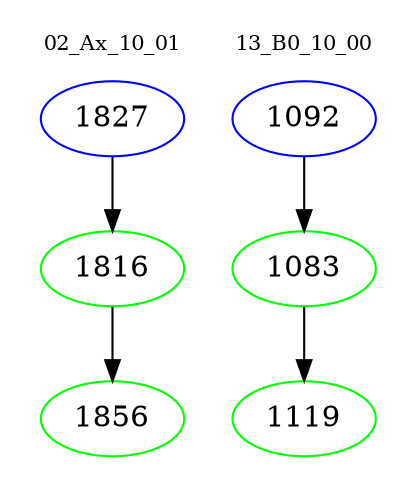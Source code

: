 digraph{
subgraph cluster_0 {
color = white
label = "02_Ax_10_01";
fontsize=10;
T0_1827 [label="1827", color="blue"]
T0_1827 -> T0_1816 [color="black"]
T0_1816 [label="1816", color="green"]
T0_1816 -> T0_1856 [color="black"]
T0_1856 [label="1856", color="green"]
}
subgraph cluster_1 {
color = white
label = "13_B0_10_00";
fontsize=10;
T1_1092 [label="1092", color="blue"]
T1_1092 -> T1_1083 [color="black"]
T1_1083 [label="1083", color="green"]
T1_1083 -> T1_1119 [color="black"]
T1_1119 [label="1119", color="green"]
}
}
